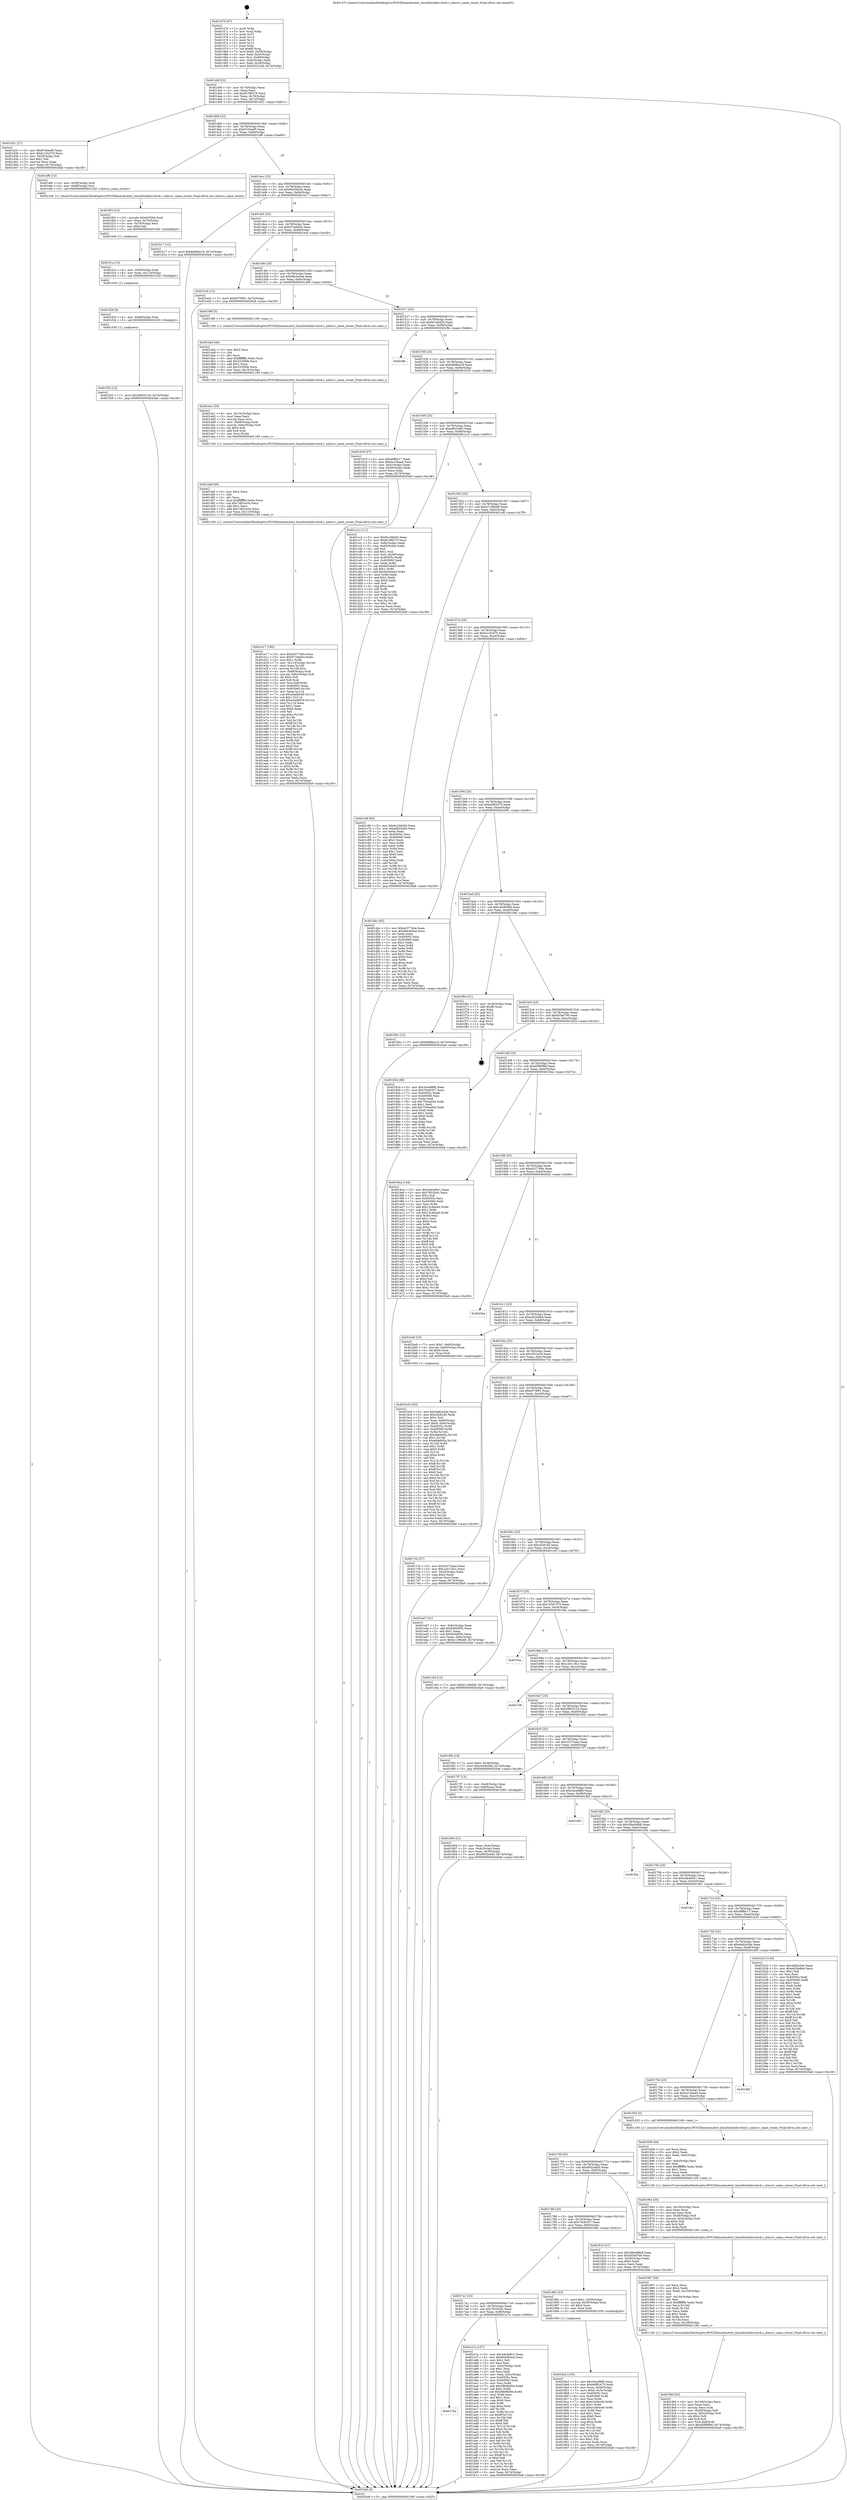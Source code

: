 digraph "0x401470" {
  label = "0x401470 (/mnt/c/Users/mathe/Desktop/tcc/POCII/binaries/extr_linuxfslockdsvclock.c_nlmsvc_same_owner_Final-ollvm.out::main(0))"
  labelloc = "t"
  node[shape=record]

  Entry [label="",width=0.3,height=0.3,shape=circle,fillcolor=black,style=filled]
  "0x40149f" [label="{
     0x40149f [23]\l
     | [instrs]\l
     &nbsp;&nbsp;0x40149f \<+3\>: mov -0x74(%rbp),%eax\l
     &nbsp;&nbsp;0x4014a2 \<+2\>: mov %eax,%ecx\l
     &nbsp;&nbsp;0x4014a4 \<+6\>: sub $0x815f8270,%ecx\l
     &nbsp;&nbsp;0x4014aa \<+3\>: mov %eax,-0x78(%rbp)\l
     &nbsp;&nbsp;0x4014ad \<+3\>: mov %ecx,-0x7c(%rbp)\l
     &nbsp;&nbsp;0x4014b0 \<+6\>: je 0000000000401d31 \<main+0x8c1\>\l
  }"]
  "0x401d31" [label="{
     0x401d31 [27]\l
     | [instrs]\l
     &nbsp;&nbsp;0x401d31 \<+5\>: mov $0x87e0eef5,%eax\l
     &nbsp;&nbsp;0x401d36 \<+5\>: mov $0xb1c5c070,%ecx\l
     &nbsp;&nbsp;0x401d3b \<+3\>: mov -0x29(%rbp),%dl\l
     &nbsp;&nbsp;0x401d3e \<+3\>: test $0x1,%dl\l
     &nbsp;&nbsp;0x401d41 \<+3\>: cmovne %ecx,%eax\l
     &nbsp;&nbsp;0x401d44 \<+3\>: mov %eax,-0x74(%rbp)\l
     &nbsp;&nbsp;0x401d47 \<+5\>: jmp 00000000004020a8 \<main+0xc38\>\l
  }"]
  "0x4014b6" [label="{
     0x4014b6 [22]\l
     | [instrs]\l
     &nbsp;&nbsp;0x4014b6 \<+5\>: jmp 00000000004014bb \<main+0x4b\>\l
     &nbsp;&nbsp;0x4014bb \<+3\>: mov -0x78(%rbp),%eax\l
     &nbsp;&nbsp;0x4014be \<+5\>: sub $0x87e0eef5,%eax\l
     &nbsp;&nbsp;0x4014c3 \<+3\>: mov %eax,-0x80(%rbp)\l
     &nbsp;&nbsp;0x4014c6 \<+6\>: je 0000000000401ef6 \<main+0xa86\>\l
  }"]
  Exit [label="",width=0.3,height=0.3,shape=circle,fillcolor=black,style=filled,peripheries=2]
  "0x401ef6" [label="{
     0x401ef6 [13]\l
     | [instrs]\l
     &nbsp;&nbsp;0x401ef6 \<+4\>: mov -0x58(%rbp),%rdi\l
     &nbsp;&nbsp;0x401efa \<+4\>: mov -0x68(%rbp),%rsi\l
     &nbsp;&nbsp;0x401efe \<+5\>: call 0000000000401240 \<nlmsvc_same_owner\>\l
     | [calls]\l
     &nbsp;&nbsp;0x401240 \{1\} (/mnt/c/Users/mathe/Desktop/tcc/POCII/binaries/extr_linuxfslockdsvclock.c_nlmsvc_same_owner_Final-ollvm.out::nlmsvc_same_owner)\l
  }"]
  "0x4014cc" [label="{
     0x4014cc [25]\l
     | [instrs]\l
     &nbsp;&nbsp;0x4014cc \<+5\>: jmp 00000000004014d1 \<main+0x61\>\l
     &nbsp;&nbsp;0x4014d1 \<+3\>: mov -0x78(%rbp),%eax\l
     &nbsp;&nbsp;0x4014d4 \<+5\>: sub $0x904582e4,%eax\l
     &nbsp;&nbsp;0x4014d9 \<+6\>: mov %eax,-0x84(%rbp)\l
     &nbsp;&nbsp;0x4014df \<+6\>: je 0000000000401b17 \<main+0x6a7\>\l
  }"]
  "0x401f32" [label="{
     0x401f32 [12]\l
     | [instrs]\l
     &nbsp;&nbsp;0x401f32 \<+7\>: movl $0x28835124,-0x74(%rbp)\l
     &nbsp;&nbsp;0x401f39 \<+5\>: jmp 00000000004020a8 \<main+0xc38\>\l
  }"]
  "0x401b17" [label="{
     0x401b17 [12]\l
     | [instrs]\l
     &nbsp;&nbsp;0x401b17 \<+7\>: movl $0x9d08ba19,-0x74(%rbp)\l
     &nbsp;&nbsp;0x401b1e \<+5\>: jmp 00000000004020a8 \<main+0xc38\>\l
  }"]
  "0x4014e5" [label="{
     0x4014e5 [25]\l
     | [instrs]\l
     &nbsp;&nbsp;0x4014e5 \<+5\>: jmp 00000000004014ea \<main+0x7a\>\l
     &nbsp;&nbsp;0x4014ea \<+3\>: mov -0x78(%rbp),%eax\l
     &nbsp;&nbsp;0x4014ed \<+5\>: sub $0x973a6a5a,%eax\l
     &nbsp;&nbsp;0x4014f2 \<+6\>: mov %eax,-0x88(%rbp)\l
     &nbsp;&nbsp;0x4014f8 \<+6\>: je 0000000000401ecb \<main+0xa5b\>\l
  }"]
  "0x401f29" [label="{
     0x401f29 [9]\l
     | [instrs]\l
     &nbsp;&nbsp;0x401f29 \<+4\>: mov -0x68(%rbp),%rdi\l
     &nbsp;&nbsp;0x401f2d \<+5\>: call 0000000000401030 \<free@plt\>\l
     | [calls]\l
     &nbsp;&nbsp;0x401030 \{1\} (unknown)\l
  }"]
  "0x401ecb" [label="{
     0x401ecb [12]\l
     | [instrs]\l
     &nbsp;&nbsp;0x401ecb \<+7\>: movl $0x6579f91,-0x74(%rbp)\l
     &nbsp;&nbsp;0x401ed2 \<+5\>: jmp 00000000004020a8 \<main+0xc38\>\l
  }"]
  "0x4014fe" [label="{
     0x4014fe [25]\l
     | [instrs]\l
     &nbsp;&nbsp;0x4014fe \<+5\>: jmp 0000000000401503 \<main+0x93\>\l
     &nbsp;&nbsp;0x401503 \<+3\>: mov -0x78(%rbp),%eax\l
     &nbsp;&nbsp;0x401506 \<+5\>: sub $0x99e3e0a4,%eax\l
     &nbsp;&nbsp;0x40150b \<+6\>: mov %eax,-0x8c(%rbp)\l
     &nbsp;&nbsp;0x401511 \<+6\>: je 0000000000401d9f \<main+0x92f\>\l
  }"]
  "0x401f1a" [label="{
     0x401f1a [15]\l
     | [instrs]\l
     &nbsp;&nbsp;0x401f1a \<+4\>: mov -0x58(%rbp),%rdi\l
     &nbsp;&nbsp;0x401f1e \<+6\>: mov %eax,-0x114(%rbp)\l
     &nbsp;&nbsp;0x401f24 \<+5\>: call 0000000000401030 \<free@plt\>\l
     | [calls]\l
     &nbsp;&nbsp;0x401030 \{1\} (unknown)\l
  }"]
  "0x401d9f" [label="{
     0x401d9f [5]\l
     | [instrs]\l
     &nbsp;&nbsp;0x401d9f \<+5\>: call 0000000000401160 \<next_i\>\l
     | [calls]\l
     &nbsp;&nbsp;0x401160 \{1\} (/mnt/c/Users/mathe/Desktop/tcc/POCII/binaries/extr_linuxfslockdsvclock.c_nlmsvc_same_owner_Final-ollvm.out::next_i)\l
  }"]
  "0x401517" [label="{
     0x401517 [25]\l
     | [instrs]\l
     &nbsp;&nbsp;0x401517 \<+5\>: jmp 000000000040151c \<main+0xac\>\l
     &nbsp;&nbsp;0x40151c \<+3\>: mov -0x78(%rbp),%eax\l
     &nbsp;&nbsp;0x40151f \<+5\>: sub $0x9c166d20,%eax\l
     &nbsp;&nbsp;0x401524 \<+6\>: mov %eax,-0x90(%rbp)\l
     &nbsp;&nbsp;0x40152a \<+6\>: je 0000000000401ffe \<main+0xb8e\>\l
  }"]
  "0x401f03" [label="{
     0x401f03 [23]\l
     | [instrs]\l
     &nbsp;&nbsp;0x401f03 \<+10\>: movabs $0x4030b6,%rdi\l
     &nbsp;&nbsp;0x401f0d \<+3\>: mov %eax,-0x70(%rbp)\l
     &nbsp;&nbsp;0x401f10 \<+3\>: mov -0x70(%rbp),%esi\l
     &nbsp;&nbsp;0x401f13 \<+2\>: mov $0x0,%al\l
     &nbsp;&nbsp;0x401f15 \<+5\>: call 0000000000401040 \<printf@plt\>\l
     | [calls]\l
     &nbsp;&nbsp;0x401040 \{1\} (unknown)\l
  }"]
  "0x401ffe" [label="{
     0x401ffe\l
  }", style=dashed]
  "0x401530" [label="{
     0x401530 [25]\l
     | [instrs]\l
     &nbsp;&nbsp;0x401530 \<+5\>: jmp 0000000000401535 \<main+0xc5\>\l
     &nbsp;&nbsp;0x401535 \<+3\>: mov -0x78(%rbp),%eax\l
     &nbsp;&nbsp;0x401538 \<+5\>: sub $0x9d08ba19,%eax\l
     &nbsp;&nbsp;0x40153d \<+6\>: mov %eax,-0x94(%rbp)\l
     &nbsp;&nbsp;0x401543 \<+6\>: je 0000000000401918 \<main+0x4a8\>\l
  }"]
  "0x401e17" [label="{
     0x401e17 [180]\l
     | [instrs]\l
     &nbsp;&nbsp;0x401e17 \<+5\>: mov $0xdc57740e,%ecx\l
     &nbsp;&nbsp;0x401e1c \<+5\>: mov $0x973a6a5a,%edx\l
     &nbsp;&nbsp;0x401e21 \<+3\>: mov $0x1,%r9b\l
     &nbsp;&nbsp;0x401e24 \<+7\>: mov -0x110(%rbp),%r10d\l
     &nbsp;&nbsp;0x401e2b \<+4\>: imul %eax,%r10d\l
     &nbsp;&nbsp;0x401e2f \<+3\>: movslq %r10d,%rsi\l
     &nbsp;&nbsp;0x401e32 \<+4\>: mov -0x68(%rbp),%rdi\l
     &nbsp;&nbsp;0x401e36 \<+4\>: movslq -0x6c(%rbp),%r8\l
     &nbsp;&nbsp;0x401e3a \<+4\>: shl $0x4,%r8\l
     &nbsp;&nbsp;0x401e3e \<+3\>: add %r8,%rdi\l
     &nbsp;&nbsp;0x401e41 \<+4\>: mov %rsi,0x8(%rdi)\l
     &nbsp;&nbsp;0x401e45 \<+7\>: mov 0x40505c,%eax\l
     &nbsp;&nbsp;0x401e4c \<+8\>: mov 0x405060,%r10d\l
     &nbsp;&nbsp;0x401e54 \<+3\>: mov %eax,%r11d\l
     &nbsp;&nbsp;0x401e57 \<+7\>: sub $0xa5adb029,%r11d\l
     &nbsp;&nbsp;0x401e5e \<+4\>: sub $0x1,%r11d\l
     &nbsp;&nbsp;0x401e62 \<+7\>: add $0xa5adb029,%r11d\l
     &nbsp;&nbsp;0x401e69 \<+4\>: imul %r11d,%eax\l
     &nbsp;&nbsp;0x401e6d \<+3\>: and $0x1,%eax\l
     &nbsp;&nbsp;0x401e70 \<+3\>: cmp $0x0,%eax\l
     &nbsp;&nbsp;0x401e73 \<+3\>: sete %bl\l
     &nbsp;&nbsp;0x401e76 \<+4\>: cmp $0xa,%r10d\l
     &nbsp;&nbsp;0x401e7a \<+4\>: setl %r14b\l
     &nbsp;&nbsp;0x401e7e \<+3\>: mov %bl,%r15b\l
     &nbsp;&nbsp;0x401e81 \<+4\>: xor $0xff,%r15b\l
     &nbsp;&nbsp;0x401e85 \<+3\>: mov %r14b,%r12b\l
     &nbsp;&nbsp;0x401e88 \<+4\>: xor $0xff,%r12b\l
     &nbsp;&nbsp;0x401e8c \<+4\>: xor $0x0,%r9b\l
     &nbsp;&nbsp;0x401e90 \<+3\>: mov %r15b,%r13b\l
     &nbsp;&nbsp;0x401e93 \<+4\>: and $0x0,%r13b\l
     &nbsp;&nbsp;0x401e97 \<+3\>: and %r9b,%bl\l
     &nbsp;&nbsp;0x401e9a \<+3\>: mov %r12b,%al\l
     &nbsp;&nbsp;0x401e9d \<+2\>: and $0x0,%al\l
     &nbsp;&nbsp;0x401e9f \<+3\>: and %r9b,%r14b\l
     &nbsp;&nbsp;0x401ea2 \<+3\>: or %bl,%r13b\l
     &nbsp;&nbsp;0x401ea5 \<+3\>: or %r14b,%al\l
     &nbsp;&nbsp;0x401ea8 \<+3\>: xor %al,%r13b\l
     &nbsp;&nbsp;0x401eab \<+3\>: or %r12b,%r15b\l
     &nbsp;&nbsp;0x401eae \<+4\>: xor $0xff,%r15b\l
     &nbsp;&nbsp;0x401eb2 \<+4\>: or $0x0,%r9b\l
     &nbsp;&nbsp;0x401eb6 \<+3\>: and %r9b,%r15b\l
     &nbsp;&nbsp;0x401eb9 \<+3\>: or %r15b,%r13b\l
     &nbsp;&nbsp;0x401ebc \<+4\>: test $0x1,%r13b\l
     &nbsp;&nbsp;0x401ec0 \<+3\>: cmovne %edx,%ecx\l
     &nbsp;&nbsp;0x401ec3 \<+3\>: mov %ecx,-0x74(%rbp)\l
     &nbsp;&nbsp;0x401ec6 \<+5\>: jmp 00000000004020a8 \<main+0xc38\>\l
  }"]
  "0x401918" [label="{
     0x401918 [27]\l
     | [instrs]\l
     &nbsp;&nbsp;0x401918 \<+5\>: mov $0x48ffbc17,%eax\l
     &nbsp;&nbsp;0x40191d \<+5\>: mov $0x5a13baa4,%ecx\l
     &nbsp;&nbsp;0x401922 \<+3\>: mov -0x5c(%rbp),%edx\l
     &nbsp;&nbsp;0x401925 \<+3\>: cmp -0x50(%rbp),%edx\l
     &nbsp;&nbsp;0x401928 \<+3\>: cmovl %ecx,%eax\l
     &nbsp;&nbsp;0x40192b \<+3\>: mov %eax,-0x74(%rbp)\l
     &nbsp;&nbsp;0x40192e \<+5\>: jmp 00000000004020a8 \<main+0xc38\>\l
  }"]
  "0x401549" [label="{
     0x401549 [25]\l
     | [instrs]\l
     &nbsp;&nbsp;0x401549 \<+5\>: jmp 000000000040154e \<main+0xde\>\l
     &nbsp;&nbsp;0x40154e \<+3\>: mov -0x78(%rbp),%eax\l
     &nbsp;&nbsp;0x401551 \<+5\>: sub $0xaf825a60,%eax\l
     &nbsp;&nbsp;0x401556 \<+6\>: mov %eax,-0x98(%rbp)\l
     &nbsp;&nbsp;0x40155c \<+6\>: je 0000000000401cc2 \<main+0x852\>\l
  }"]
  "0x401def" [label="{
     0x401def [40]\l
     | [instrs]\l
     &nbsp;&nbsp;0x401def \<+5\>: mov $0x2,%ecx\l
     &nbsp;&nbsp;0x401df4 \<+1\>: cltd\l
     &nbsp;&nbsp;0x401df5 \<+2\>: idiv %ecx\l
     &nbsp;&nbsp;0x401df7 \<+6\>: imul $0xfffffffe,%edx,%ecx\l
     &nbsp;&nbsp;0x401dfd \<+6\>: sub $0x7d82ce34,%ecx\l
     &nbsp;&nbsp;0x401e03 \<+3\>: add $0x1,%ecx\l
     &nbsp;&nbsp;0x401e06 \<+6\>: add $0x7d82ce34,%ecx\l
     &nbsp;&nbsp;0x401e0c \<+6\>: mov %ecx,-0x110(%rbp)\l
     &nbsp;&nbsp;0x401e12 \<+5\>: call 0000000000401160 \<next_i\>\l
     | [calls]\l
     &nbsp;&nbsp;0x401160 \{1\} (/mnt/c/Users/mathe/Desktop/tcc/POCII/binaries/extr_linuxfslockdsvclock.c_nlmsvc_same_owner_Final-ollvm.out::next_i)\l
  }"]
  "0x401cc2" [label="{
     0x401cc2 [111]\l
     | [instrs]\l
     &nbsp;&nbsp;0x401cc2 \<+5\>: mov $0x9c166d20,%eax\l
     &nbsp;&nbsp;0x401cc7 \<+5\>: mov $0x815f8270,%ecx\l
     &nbsp;&nbsp;0x401ccc \<+3\>: mov -0x6c(%rbp),%edx\l
     &nbsp;&nbsp;0x401ccf \<+3\>: cmp -0x60(%rbp),%edx\l
     &nbsp;&nbsp;0x401cd2 \<+4\>: setl %sil\l
     &nbsp;&nbsp;0x401cd6 \<+4\>: and $0x1,%sil\l
     &nbsp;&nbsp;0x401cda \<+4\>: mov %sil,-0x29(%rbp)\l
     &nbsp;&nbsp;0x401cde \<+7\>: mov 0x40505c,%edx\l
     &nbsp;&nbsp;0x401ce5 \<+7\>: mov 0x405060,%edi\l
     &nbsp;&nbsp;0x401cec \<+3\>: mov %edx,%r8d\l
     &nbsp;&nbsp;0x401cef \<+7\>: sub $0xfa55da45,%r8d\l
     &nbsp;&nbsp;0x401cf6 \<+4\>: sub $0x1,%r8d\l
     &nbsp;&nbsp;0x401cfa \<+7\>: add $0xfa55da45,%r8d\l
     &nbsp;&nbsp;0x401d01 \<+4\>: imul %r8d,%edx\l
     &nbsp;&nbsp;0x401d05 \<+3\>: and $0x1,%edx\l
     &nbsp;&nbsp;0x401d08 \<+3\>: cmp $0x0,%edx\l
     &nbsp;&nbsp;0x401d0b \<+4\>: sete %sil\l
     &nbsp;&nbsp;0x401d0f \<+3\>: cmp $0xa,%edi\l
     &nbsp;&nbsp;0x401d12 \<+4\>: setl %r9b\l
     &nbsp;&nbsp;0x401d16 \<+3\>: mov %sil,%r10b\l
     &nbsp;&nbsp;0x401d19 \<+3\>: and %r9b,%r10b\l
     &nbsp;&nbsp;0x401d1c \<+3\>: xor %r9b,%sil\l
     &nbsp;&nbsp;0x401d1f \<+3\>: or %sil,%r10b\l
     &nbsp;&nbsp;0x401d22 \<+4\>: test $0x1,%r10b\l
     &nbsp;&nbsp;0x401d26 \<+3\>: cmovne %ecx,%eax\l
     &nbsp;&nbsp;0x401d29 \<+3\>: mov %eax,-0x74(%rbp)\l
     &nbsp;&nbsp;0x401d2c \<+5\>: jmp 00000000004020a8 \<main+0xc38\>\l
  }"]
  "0x401562" [label="{
     0x401562 [25]\l
     | [instrs]\l
     &nbsp;&nbsp;0x401562 \<+5\>: jmp 0000000000401567 \<main+0xf7\>\l
     &nbsp;&nbsp;0x401567 \<+3\>: mov -0x78(%rbp),%eax\l
     &nbsp;&nbsp;0x40156a \<+5\>: sub $0xb1198d49,%eax\l
     &nbsp;&nbsp;0x40156f \<+6\>: mov %eax,-0x9c(%rbp)\l
     &nbsp;&nbsp;0x401575 \<+6\>: je 0000000000401c6f \<main+0x7ff\>\l
  }"]
  "0x401dcc" [label="{
     0x401dcc [35]\l
     | [instrs]\l
     &nbsp;&nbsp;0x401dcc \<+6\>: mov -0x10c(%rbp),%ecx\l
     &nbsp;&nbsp;0x401dd2 \<+3\>: imul %eax,%ecx\l
     &nbsp;&nbsp;0x401dd5 \<+3\>: movslq %ecx,%rsi\l
     &nbsp;&nbsp;0x401dd8 \<+4\>: mov -0x68(%rbp),%rdi\l
     &nbsp;&nbsp;0x401ddc \<+4\>: movslq -0x6c(%rbp),%r8\l
     &nbsp;&nbsp;0x401de0 \<+4\>: shl $0x4,%r8\l
     &nbsp;&nbsp;0x401de4 \<+3\>: add %r8,%rdi\l
     &nbsp;&nbsp;0x401de7 \<+3\>: mov %rsi,(%rdi)\l
     &nbsp;&nbsp;0x401dea \<+5\>: call 0000000000401160 \<next_i\>\l
     | [calls]\l
     &nbsp;&nbsp;0x401160 \{1\} (/mnt/c/Users/mathe/Desktop/tcc/POCII/binaries/extr_linuxfslockdsvclock.c_nlmsvc_same_owner_Final-ollvm.out::next_i)\l
  }"]
  "0x401c6f" [label="{
     0x401c6f [83]\l
     | [instrs]\l
     &nbsp;&nbsp;0x401c6f \<+5\>: mov $0x9c166d20,%eax\l
     &nbsp;&nbsp;0x401c74 \<+5\>: mov $0xaf825a60,%ecx\l
     &nbsp;&nbsp;0x401c79 \<+2\>: xor %edx,%edx\l
     &nbsp;&nbsp;0x401c7b \<+7\>: mov 0x40505c,%esi\l
     &nbsp;&nbsp;0x401c82 \<+7\>: mov 0x405060,%edi\l
     &nbsp;&nbsp;0x401c89 \<+3\>: sub $0x1,%edx\l
     &nbsp;&nbsp;0x401c8c \<+3\>: mov %esi,%r8d\l
     &nbsp;&nbsp;0x401c8f \<+3\>: add %edx,%r8d\l
     &nbsp;&nbsp;0x401c92 \<+4\>: imul %r8d,%esi\l
     &nbsp;&nbsp;0x401c96 \<+3\>: and $0x1,%esi\l
     &nbsp;&nbsp;0x401c99 \<+3\>: cmp $0x0,%esi\l
     &nbsp;&nbsp;0x401c9c \<+4\>: sete %r9b\l
     &nbsp;&nbsp;0x401ca0 \<+3\>: cmp $0xa,%edi\l
     &nbsp;&nbsp;0x401ca3 \<+4\>: setl %r10b\l
     &nbsp;&nbsp;0x401ca7 \<+3\>: mov %r9b,%r11b\l
     &nbsp;&nbsp;0x401caa \<+3\>: and %r10b,%r11b\l
     &nbsp;&nbsp;0x401cad \<+3\>: xor %r10b,%r9b\l
     &nbsp;&nbsp;0x401cb0 \<+3\>: or %r9b,%r11b\l
     &nbsp;&nbsp;0x401cb3 \<+4\>: test $0x1,%r11b\l
     &nbsp;&nbsp;0x401cb7 \<+3\>: cmovne %ecx,%eax\l
     &nbsp;&nbsp;0x401cba \<+3\>: mov %eax,-0x74(%rbp)\l
     &nbsp;&nbsp;0x401cbd \<+5\>: jmp 00000000004020a8 \<main+0xc38\>\l
  }"]
  "0x40157b" [label="{
     0x40157b [25]\l
     | [instrs]\l
     &nbsp;&nbsp;0x40157b \<+5\>: jmp 0000000000401580 \<main+0x110\>\l
     &nbsp;&nbsp;0x401580 \<+3\>: mov -0x78(%rbp),%eax\l
     &nbsp;&nbsp;0x401583 \<+5\>: sub $0xb1c5c070,%eax\l
     &nbsp;&nbsp;0x401588 \<+6\>: mov %eax,-0xa0(%rbp)\l
     &nbsp;&nbsp;0x40158e \<+6\>: je 0000000000401d4c \<main+0x8dc\>\l
  }"]
  "0x401da4" [label="{
     0x401da4 [40]\l
     | [instrs]\l
     &nbsp;&nbsp;0x401da4 \<+5\>: mov $0x2,%ecx\l
     &nbsp;&nbsp;0x401da9 \<+1\>: cltd\l
     &nbsp;&nbsp;0x401daa \<+2\>: idiv %ecx\l
     &nbsp;&nbsp;0x401dac \<+6\>: imul $0xfffffffe,%edx,%ecx\l
     &nbsp;&nbsp;0x401db2 \<+6\>: add $0x33306fe,%ecx\l
     &nbsp;&nbsp;0x401db8 \<+3\>: add $0x1,%ecx\l
     &nbsp;&nbsp;0x401dbb \<+6\>: sub $0x33306fe,%ecx\l
     &nbsp;&nbsp;0x401dc1 \<+6\>: mov %ecx,-0x10c(%rbp)\l
     &nbsp;&nbsp;0x401dc7 \<+5\>: call 0000000000401160 \<next_i\>\l
     | [calls]\l
     &nbsp;&nbsp;0x401160 \{1\} (/mnt/c/Users/mathe/Desktop/tcc/POCII/binaries/extr_linuxfslockdsvclock.c_nlmsvc_same_owner_Final-ollvm.out::next_i)\l
  }"]
  "0x401d4c" [label="{
     0x401d4c [83]\l
     | [instrs]\l
     &nbsp;&nbsp;0x401d4c \<+5\>: mov $0xdc57740e,%eax\l
     &nbsp;&nbsp;0x401d51 \<+5\>: mov $0x99e3e0a4,%ecx\l
     &nbsp;&nbsp;0x401d56 \<+2\>: xor %edx,%edx\l
     &nbsp;&nbsp;0x401d58 \<+7\>: mov 0x40505c,%esi\l
     &nbsp;&nbsp;0x401d5f \<+7\>: mov 0x405060,%edi\l
     &nbsp;&nbsp;0x401d66 \<+3\>: sub $0x1,%edx\l
     &nbsp;&nbsp;0x401d69 \<+3\>: mov %esi,%r8d\l
     &nbsp;&nbsp;0x401d6c \<+3\>: add %edx,%r8d\l
     &nbsp;&nbsp;0x401d6f \<+4\>: imul %r8d,%esi\l
     &nbsp;&nbsp;0x401d73 \<+3\>: and $0x1,%esi\l
     &nbsp;&nbsp;0x401d76 \<+3\>: cmp $0x0,%esi\l
     &nbsp;&nbsp;0x401d79 \<+4\>: sete %r9b\l
     &nbsp;&nbsp;0x401d7d \<+3\>: cmp $0xa,%edi\l
     &nbsp;&nbsp;0x401d80 \<+4\>: setl %r10b\l
     &nbsp;&nbsp;0x401d84 \<+3\>: mov %r9b,%r11b\l
     &nbsp;&nbsp;0x401d87 \<+3\>: and %r10b,%r11b\l
     &nbsp;&nbsp;0x401d8a \<+3\>: xor %r10b,%r9b\l
     &nbsp;&nbsp;0x401d8d \<+3\>: or %r9b,%r11b\l
     &nbsp;&nbsp;0x401d90 \<+4\>: test $0x1,%r11b\l
     &nbsp;&nbsp;0x401d94 \<+3\>: cmovne %ecx,%eax\l
     &nbsp;&nbsp;0x401d97 \<+3\>: mov %eax,-0x74(%rbp)\l
     &nbsp;&nbsp;0x401d9a \<+5\>: jmp 00000000004020a8 \<main+0xc38\>\l
  }"]
  "0x401594" [label="{
     0x401594 [25]\l
     | [instrs]\l
     &nbsp;&nbsp;0x401594 \<+5\>: jmp 0000000000401599 \<main+0x129\>\l
     &nbsp;&nbsp;0x401599 \<+3\>: mov -0x78(%rbp),%eax\l
     &nbsp;&nbsp;0x40159c \<+5\>: sub $0xb6f82475,%eax\l
     &nbsp;&nbsp;0x4015a1 \<+6\>: mov %eax,-0xa4(%rbp)\l
     &nbsp;&nbsp;0x4015a7 \<+6\>: je 000000000040190c \<main+0x49c\>\l
  }"]
  "0x401bc0" [label="{
     0x401bc0 [163]\l
     | [instrs]\l
     &nbsp;&nbsp;0x401bc0 \<+5\>: mov $0x4a82a34e,%ecx\l
     &nbsp;&nbsp;0x401bc5 \<+5\>: mov $0xcd28183,%edx\l
     &nbsp;&nbsp;0x401bca \<+3\>: mov $0x1,%sil\l
     &nbsp;&nbsp;0x401bcd \<+4\>: mov %rax,-0x68(%rbp)\l
     &nbsp;&nbsp;0x401bd1 \<+7\>: movl $0x0,-0x6c(%rbp)\l
     &nbsp;&nbsp;0x401bd8 \<+8\>: mov 0x40505c,%r8d\l
     &nbsp;&nbsp;0x401be0 \<+8\>: mov 0x405060,%r9d\l
     &nbsp;&nbsp;0x401be8 \<+3\>: mov %r8d,%r10d\l
     &nbsp;&nbsp;0x401beb \<+7\>: add $0xebfa6d5a,%r10d\l
     &nbsp;&nbsp;0x401bf2 \<+4\>: sub $0x1,%r10d\l
     &nbsp;&nbsp;0x401bf6 \<+7\>: sub $0xebfa6d5a,%r10d\l
     &nbsp;&nbsp;0x401bfd \<+4\>: imul %r10d,%r8d\l
     &nbsp;&nbsp;0x401c01 \<+4\>: and $0x1,%r8d\l
     &nbsp;&nbsp;0x401c05 \<+4\>: cmp $0x0,%r8d\l
     &nbsp;&nbsp;0x401c09 \<+4\>: sete %r11b\l
     &nbsp;&nbsp;0x401c0d \<+4\>: cmp $0xa,%r9d\l
     &nbsp;&nbsp;0x401c11 \<+3\>: setl %bl\l
     &nbsp;&nbsp;0x401c14 \<+3\>: mov %r11b,%r14b\l
     &nbsp;&nbsp;0x401c17 \<+4\>: xor $0xff,%r14b\l
     &nbsp;&nbsp;0x401c1b \<+3\>: mov %bl,%r15b\l
     &nbsp;&nbsp;0x401c1e \<+4\>: xor $0xff,%r15b\l
     &nbsp;&nbsp;0x401c22 \<+4\>: xor $0x0,%sil\l
     &nbsp;&nbsp;0x401c26 \<+3\>: mov %r14b,%r12b\l
     &nbsp;&nbsp;0x401c29 \<+4\>: and $0x0,%r12b\l
     &nbsp;&nbsp;0x401c2d \<+3\>: and %sil,%r11b\l
     &nbsp;&nbsp;0x401c30 \<+3\>: mov %r15b,%r13b\l
     &nbsp;&nbsp;0x401c33 \<+4\>: and $0x0,%r13b\l
     &nbsp;&nbsp;0x401c37 \<+3\>: and %sil,%bl\l
     &nbsp;&nbsp;0x401c3a \<+3\>: or %r11b,%r12b\l
     &nbsp;&nbsp;0x401c3d \<+3\>: or %bl,%r13b\l
     &nbsp;&nbsp;0x401c40 \<+3\>: xor %r13b,%r12b\l
     &nbsp;&nbsp;0x401c43 \<+3\>: or %r15b,%r14b\l
     &nbsp;&nbsp;0x401c46 \<+4\>: xor $0xff,%r14b\l
     &nbsp;&nbsp;0x401c4a \<+4\>: or $0x0,%sil\l
     &nbsp;&nbsp;0x401c4e \<+3\>: and %sil,%r14b\l
     &nbsp;&nbsp;0x401c51 \<+3\>: or %r14b,%r12b\l
     &nbsp;&nbsp;0x401c54 \<+4\>: test $0x1,%r12b\l
     &nbsp;&nbsp;0x401c58 \<+3\>: cmovne %edx,%ecx\l
     &nbsp;&nbsp;0x401c5b \<+3\>: mov %ecx,-0x74(%rbp)\l
     &nbsp;&nbsp;0x401c5e \<+5\>: jmp 00000000004020a8 \<main+0xc38\>\l
  }"]
  "0x40190c" [label="{
     0x40190c [12]\l
     | [instrs]\l
     &nbsp;&nbsp;0x40190c \<+7\>: movl $0x9d08ba19,-0x74(%rbp)\l
     &nbsp;&nbsp;0x401913 \<+5\>: jmp 00000000004020a8 \<main+0xc38\>\l
  }"]
  "0x4015ad" [label="{
     0x4015ad [25]\l
     | [instrs]\l
     &nbsp;&nbsp;0x4015ad \<+5\>: jmp 00000000004015b2 \<main+0x142\>\l
     &nbsp;&nbsp;0x4015b2 \<+3\>: mov -0x78(%rbp),%eax\l
     &nbsp;&nbsp;0x4015b5 \<+5\>: sub $0xc444638d,%eax\l
     &nbsp;&nbsp;0x4015ba \<+6\>: mov %eax,-0xa8(%rbp)\l
     &nbsp;&nbsp;0x4015c0 \<+6\>: je 0000000000401f6e \<main+0xafe\>\l
  }"]
  "0x4017ba" [label="{
     0x4017ba\l
  }", style=dashed]
  "0x401f6e" [label="{
     0x401f6e [21]\l
     | [instrs]\l
     &nbsp;&nbsp;0x401f6e \<+3\>: mov -0x38(%rbp),%eax\l
     &nbsp;&nbsp;0x401f71 \<+7\>: add $0xf8,%rsp\l
     &nbsp;&nbsp;0x401f78 \<+1\>: pop %rbx\l
     &nbsp;&nbsp;0x401f79 \<+2\>: pop %r12\l
     &nbsp;&nbsp;0x401f7b \<+2\>: pop %r13\l
     &nbsp;&nbsp;0x401f7d \<+2\>: pop %r14\l
     &nbsp;&nbsp;0x401f7f \<+2\>: pop %r15\l
     &nbsp;&nbsp;0x401f81 \<+1\>: pop %rbp\l
     &nbsp;&nbsp;0x401f82 \<+1\>: ret\l
  }"]
  "0x4015c6" [label="{
     0x4015c6 [25]\l
     | [instrs]\l
     &nbsp;&nbsp;0x4015c6 \<+5\>: jmp 00000000004015cb \<main+0x15b\>\l
     &nbsp;&nbsp;0x4015cb \<+3\>: mov -0x78(%rbp),%eax\l
     &nbsp;&nbsp;0x4015ce \<+5\>: sub $0xd55ef700,%eax\l
     &nbsp;&nbsp;0x4015d3 \<+6\>: mov %eax,-0xac(%rbp)\l
     &nbsp;&nbsp;0x4015d9 \<+6\>: je 0000000000401834 \<main+0x3c4\>\l
  }"]
  "0x401a7a" [label="{
     0x401a7a [157]\l
     | [instrs]\l
     &nbsp;&nbsp;0x401a7a \<+5\>: mov $0x3de4d0c1,%eax\l
     &nbsp;&nbsp;0x401a7f \<+5\>: mov $0x904582e4,%ecx\l
     &nbsp;&nbsp;0x401a84 \<+2\>: mov $0x1,%dl\l
     &nbsp;&nbsp;0x401a86 \<+2\>: xor %esi,%esi\l
     &nbsp;&nbsp;0x401a88 \<+3\>: mov -0x5c(%rbp),%edi\l
     &nbsp;&nbsp;0x401a8b \<+3\>: sub $0x1,%esi\l
     &nbsp;&nbsp;0x401a8e \<+2\>: sub %esi,%edi\l
     &nbsp;&nbsp;0x401a90 \<+3\>: mov %edi,-0x5c(%rbp)\l
     &nbsp;&nbsp;0x401a93 \<+7\>: mov 0x40505c,%esi\l
     &nbsp;&nbsp;0x401a9a \<+7\>: mov 0x405060,%edi\l
     &nbsp;&nbsp;0x401aa1 \<+3\>: mov %esi,%r8d\l
     &nbsp;&nbsp;0x401aa4 \<+7\>: add $0x58b9b084,%r8d\l
     &nbsp;&nbsp;0x401aab \<+4\>: sub $0x1,%r8d\l
     &nbsp;&nbsp;0x401aaf \<+7\>: sub $0x58b9b084,%r8d\l
     &nbsp;&nbsp;0x401ab6 \<+4\>: imul %r8d,%esi\l
     &nbsp;&nbsp;0x401aba \<+3\>: and $0x1,%esi\l
     &nbsp;&nbsp;0x401abd \<+3\>: cmp $0x0,%esi\l
     &nbsp;&nbsp;0x401ac0 \<+4\>: sete %r9b\l
     &nbsp;&nbsp;0x401ac4 \<+3\>: cmp $0xa,%edi\l
     &nbsp;&nbsp;0x401ac7 \<+4\>: setl %r10b\l
     &nbsp;&nbsp;0x401acb \<+3\>: mov %r9b,%r11b\l
     &nbsp;&nbsp;0x401ace \<+4\>: xor $0xff,%r11b\l
     &nbsp;&nbsp;0x401ad2 \<+3\>: mov %r10b,%bl\l
     &nbsp;&nbsp;0x401ad5 \<+3\>: xor $0xff,%bl\l
     &nbsp;&nbsp;0x401ad8 \<+3\>: xor $0x0,%dl\l
     &nbsp;&nbsp;0x401adb \<+3\>: mov %r11b,%r14b\l
     &nbsp;&nbsp;0x401ade \<+4\>: and $0x0,%r14b\l
     &nbsp;&nbsp;0x401ae2 \<+3\>: and %dl,%r9b\l
     &nbsp;&nbsp;0x401ae5 \<+3\>: mov %bl,%r15b\l
     &nbsp;&nbsp;0x401ae8 \<+4\>: and $0x0,%r15b\l
     &nbsp;&nbsp;0x401aec \<+3\>: and %dl,%r10b\l
     &nbsp;&nbsp;0x401aef \<+3\>: or %r9b,%r14b\l
     &nbsp;&nbsp;0x401af2 \<+3\>: or %r10b,%r15b\l
     &nbsp;&nbsp;0x401af5 \<+3\>: xor %r15b,%r14b\l
     &nbsp;&nbsp;0x401af8 \<+3\>: or %bl,%r11b\l
     &nbsp;&nbsp;0x401afb \<+4\>: xor $0xff,%r11b\l
     &nbsp;&nbsp;0x401aff \<+3\>: or $0x0,%dl\l
     &nbsp;&nbsp;0x401b02 \<+3\>: and %dl,%r11b\l
     &nbsp;&nbsp;0x401b05 \<+3\>: or %r11b,%r14b\l
     &nbsp;&nbsp;0x401b08 \<+4\>: test $0x1,%r14b\l
     &nbsp;&nbsp;0x401b0c \<+3\>: cmovne %ecx,%eax\l
     &nbsp;&nbsp;0x401b0f \<+3\>: mov %eax,-0x74(%rbp)\l
     &nbsp;&nbsp;0x401b12 \<+5\>: jmp 00000000004020a8 \<main+0xc38\>\l
  }"]
  "0x401834" [label="{
     0x401834 [88]\l
     | [instrs]\l
     &nbsp;&nbsp;0x401834 \<+5\>: mov $0x34ce88f6,%eax\l
     &nbsp;&nbsp;0x401839 \<+5\>: mov $0x70cfe357,%ecx\l
     &nbsp;&nbsp;0x40183e \<+7\>: mov 0x40505c,%edx\l
     &nbsp;&nbsp;0x401845 \<+7\>: mov 0x405060,%esi\l
     &nbsp;&nbsp;0x40184c \<+2\>: mov %edx,%edi\l
     &nbsp;&nbsp;0x40184e \<+6\>: sub $0x755eed44,%edi\l
     &nbsp;&nbsp;0x401854 \<+3\>: sub $0x1,%edi\l
     &nbsp;&nbsp;0x401857 \<+6\>: add $0x755eed44,%edi\l
     &nbsp;&nbsp;0x40185d \<+3\>: imul %edi,%edx\l
     &nbsp;&nbsp;0x401860 \<+3\>: and $0x1,%edx\l
     &nbsp;&nbsp;0x401863 \<+3\>: cmp $0x0,%edx\l
     &nbsp;&nbsp;0x401866 \<+4\>: sete %r8b\l
     &nbsp;&nbsp;0x40186a \<+3\>: cmp $0xa,%esi\l
     &nbsp;&nbsp;0x40186d \<+4\>: setl %r9b\l
     &nbsp;&nbsp;0x401871 \<+3\>: mov %r8b,%r10b\l
     &nbsp;&nbsp;0x401874 \<+3\>: and %r9b,%r10b\l
     &nbsp;&nbsp;0x401877 \<+3\>: xor %r9b,%r8b\l
     &nbsp;&nbsp;0x40187a \<+3\>: or %r8b,%r10b\l
     &nbsp;&nbsp;0x40187d \<+4\>: test $0x1,%r10b\l
     &nbsp;&nbsp;0x401881 \<+3\>: cmovne %ecx,%eax\l
     &nbsp;&nbsp;0x401884 \<+3\>: mov %eax,-0x74(%rbp)\l
     &nbsp;&nbsp;0x401887 \<+5\>: jmp 00000000004020a8 \<main+0xc38\>\l
  }"]
  "0x4015df" [label="{
     0x4015df [25]\l
     | [instrs]\l
     &nbsp;&nbsp;0x4015df \<+5\>: jmp 00000000004015e4 \<main+0x174\>\l
     &nbsp;&nbsp;0x4015e4 \<+3\>: mov -0x78(%rbp),%eax\l
     &nbsp;&nbsp;0x4015e7 \<+5\>: sub $0xd5f90f9d,%eax\l
     &nbsp;&nbsp;0x4015ec \<+6\>: mov %eax,-0xb0(%rbp)\l
     &nbsp;&nbsp;0x4015f2 \<+6\>: je 00000000004019ea \<main+0x57a\>\l
  }"]
  "0x4019bf" [label="{
     0x4019bf [43]\l
     | [instrs]\l
     &nbsp;&nbsp;0x4019bf \<+6\>: mov -0x108(%rbp),%ecx\l
     &nbsp;&nbsp;0x4019c5 \<+3\>: imul %eax,%ecx\l
     &nbsp;&nbsp;0x4019c8 \<+3\>: movslq %ecx,%rdi\l
     &nbsp;&nbsp;0x4019cb \<+4\>: mov -0x58(%rbp),%r8\l
     &nbsp;&nbsp;0x4019cf \<+4\>: movslq -0x5c(%rbp),%r9\l
     &nbsp;&nbsp;0x4019d3 \<+4\>: shl $0x4,%r9\l
     &nbsp;&nbsp;0x4019d7 \<+3\>: add %r9,%r8\l
     &nbsp;&nbsp;0x4019da \<+4\>: mov %rdi,0x8(%r8)\l
     &nbsp;&nbsp;0x4019de \<+7\>: movl $0xd5f90f9d,-0x74(%rbp)\l
     &nbsp;&nbsp;0x4019e5 \<+5\>: jmp 00000000004020a8 \<main+0xc38\>\l
  }"]
  "0x4019ea" [label="{
     0x4019ea [144]\l
     | [instrs]\l
     &nbsp;&nbsp;0x4019ea \<+5\>: mov $0x3de4d0c1,%eax\l
     &nbsp;&nbsp;0x4019ef \<+5\>: mov $0x78335cfc,%ecx\l
     &nbsp;&nbsp;0x4019f4 \<+2\>: mov $0x1,%dl\l
     &nbsp;&nbsp;0x4019f6 \<+7\>: mov 0x40505c,%esi\l
     &nbsp;&nbsp;0x4019fd \<+7\>: mov 0x405060,%edi\l
     &nbsp;&nbsp;0x401a04 \<+3\>: mov %esi,%r8d\l
     &nbsp;&nbsp;0x401a07 \<+7\>: add $0x13c46a40,%r8d\l
     &nbsp;&nbsp;0x401a0e \<+4\>: sub $0x1,%r8d\l
     &nbsp;&nbsp;0x401a12 \<+7\>: sub $0x13c46a40,%r8d\l
     &nbsp;&nbsp;0x401a19 \<+4\>: imul %r8d,%esi\l
     &nbsp;&nbsp;0x401a1d \<+3\>: and $0x1,%esi\l
     &nbsp;&nbsp;0x401a20 \<+3\>: cmp $0x0,%esi\l
     &nbsp;&nbsp;0x401a23 \<+4\>: sete %r9b\l
     &nbsp;&nbsp;0x401a27 \<+3\>: cmp $0xa,%edi\l
     &nbsp;&nbsp;0x401a2a \<+4\>: setl %r10b\l
     &nbsp;&nbsp;0x401a2e \<+3\>: mov %r9b,%r11b\l
     &nbsp;&nbsp;0x401a31 \<+4\>: xor $0xff,%r11b\l
     &nbsp;&nbsp;0x401a35 \<+3\>: mov %r10b,%bl\l
     &nbsp;&nbsp;0x401a38 \<+3\>: xor $0xff,%bl\l
     &nbsp;&nbsp;0x401a3b \<+3\>: xor $0x0,%dl\l
     &nbsp;&nbsp;0x401a3e \<+3\>: mov %r11b,%r14b\l
     &nbsp;&nbsp;0x401a41 \<+4\>: and $0x0,%r14b\l
     &nbsp;&nbsp;0x401a45 \<+3\>: and %dl,%r9b\l
     &nbsp;&nbsp;0x401a48 \<+3\>: mov %bl,%r15b\l
     &nbsp;&nbsp;0x401a4b \<+4\>: and $0x0,%r15b\l
     &nbsp;&nbsp;0x401a4f \<+3\>: and %dl,%r10b\l
     &nbsp;&nbsp;0x401a52 \<+3\>: or %r9b,%r14b\l
     &nbsp;&nbsp;0x401a55 \<+3\>: or %r10b,%r15b\l
     &nbsp;&nbsp;0x401a58 \<+3\>: xor %r15b,%r14b\l
     &nbsp;&nbsp;0x401a5b \<+3\>: or %bl,%r11b\l
     &nbsp;&nbsp;0x401a5e \<+4\>: xor $0xff,%r11b\l
     &nbsp;&nbsp;0x401a62 \<+3\>: or $0x0,%dl\l
     &nbsp;&nbsp;0x401a65 \<+3\>: and %dl,%r11b\l
     &nbsp;&nbsp;0x401a68 \<+3\>: or %r11b,%r14b\l
     &nbsp;&nbsp;0x401a6b \<+4\>: test $0x1,%r14b\l
     &nbsp;&nbsp;0x401a6f \<+3\>: cmovne %ecx,%eax\l
     &nbsp;&nbsp;0x401a72 \<+3\>: mov %eax,-0x74(%rbp)\l
     &nbsp;&nbsp;0x401a75 \<+5\>: jmp 00000000004020a8 \<main+0xc38\>\l
  }"]
  "0x4015f8" [label="{
     0x4015f8 [25]\l
     | [instrs]\l
     &nbsp;&nbsp;0x4015f8 \<+5\>: jmp 00000000004015fd \<main+0x18d\>\l
     &nbsp;&nbsp;0x4015fd \<+3\>: mov -0x78(%rbp),%eax\l
     &nbsp;&nbsp;0x401600 \<+5\>: sub $0xdc57740e,%eax\l
     &nbsp;&nbsp;0x401605 \<+6\>: mov %eax,-0xb4(%rbp)\l
     &nbsp;&nbsp;0x40160b \<+6\>: je 000000000040200a \<main+0xb9a\>\l
  }"]
  "0x401987" [label="{
     0x401987 [56]\l
     | [instrs]\l
     &nbsp;&nbsp;0x401987 \<+2\>: xor %ecx,%ecx\l
     &nbsp;&nbsp;0x401989 \<+5\>: mov $0x2,%edx\l
     &nbsp;&nbsp;0x40198e \<+6\>: mov %edx,-0x104(%rbp)\l
     &nbsp;&nbsp;0x401994 \<+1\>: cltd\l
     &nbsp;&nbsp;0x401995 \<+6\>: mov -0x104(%rbp),%esi\l
     &nbsp;&nbsp;0x40199b \<+2\>: idiv %esi\l
     &nbsp;&nbsp;0x40199d \<+6\>: imul $0xfffffffe,%edx,%edx\l
     &nbsp;&nbsp;0x4019a3 \<+3\>: mov %ecx,%r10d\l
     &nbsp;&nbsp;0x4019a6 \<+3\>: sub %edx,%r10d\l
     &nbsp;&nbsp;0x4019a9 \<+2\>: mov %ecx,%edx\l
     &nbsp;&nbsp;0x4019ab \<+3\>: sub $0x1,%edx\l
     &nbsp;&nbsp;0x4019ae \<+3\>: add %edx,%r10d\l
     &nbsp;&nbsp;0x4019b1 \<+3\>: sub %r10d,%ecx\l
     &nbsp;&nbsp;0x4019b4 \<+6\>: mov %ecx,-0x108(%rbp)\l
     &nbsp;&nbsp;0x4019ba \<+5\>: call 0000000000401160 \<next_i\>\l
     | [calls]\l
     &nbsp;&nbsp;0x401160 \{1\} (/mnt/c/Users/mathe/Desktop/tcc/POCII/binaries/extr_linuxfslockdsvclock.c_nlmsvc_same_owner_Final-ollvm.out::next_i)\l
  }"]
  "0x40200a" [label="{
     0x40200a\l
  }", style=dashed]
  "0x401611" [label="{
     0x401611 [25]\l
     | [instrs]\l
     &nbsp;&nbsp;0x401611 \<+5\>: jmp 0000000000401616 \<main+0x1a6\>\l
     &nbsp;&nbsp;0x401616 \<+3\>: mov -0x78(%rbp),%eax\l
     &nbsp;&nbsp;0x401619 \<+5\>: sub $0xed20e8b4,%eax\l
     &nbsp;&nbsp;0x40161e \<+6\>: mov %eax,-0xb8(%rbp)\l
     &nbsp;&nbsp;0x401624 \<+6\>: je 0000000000401ba9 \<main+0x739\>\l
  }"]
  "0x401964" [label="{
     0x401964 [35]\l
     | [instrs]\l
     &nbsp;&nbsp;0x401964 \<+6\>: mov -0x100(%rbp),%ecx\l
     &nbsp;&nbsp;0x40196a \<+3\>: imul %eax,%ecx\l
     &nbsp;&nbsp;0x40196d \<+3\>: movslq %ecx,%rdi\l
     &nbsp;&nbsp;0x401970 \<+4\>: mov -0x58(%rbp),%r8\l
     &nbsp;&nbsp;0x401974 \<+4\>: movslq -0x5c(%rbp),%r9\l
     &nbsp;&nbsp;0x401978 \<+4\>: shl $0x4,%r9\l
     &nbsp;&nbsp;0x40197c \<+3\>: add %r9,%r8\l
     &nbsp;&nbsp;0x40197f \<+3\>: mov %rdi,(%r8)\l
     &nbsp;&nbsp;0x401982 \<+5\>: call 0000000000401160 \<next_i\>\l
     | [calls]\l
     &nbsp;&nbsp;0x401160 \{1\} (/mnt/c/Users/mathe/Desktop/tcc/POCII/binaries/extr_linuxfslockdsvclock.c_nlmsvc_same_owner_Final-ollvm.out::next_i)\l
  }"]
  "0x401ba9" [label="{
     0x401ba9 [23]\l
     | [instrs]\l
     &nbsp;&nbsp;0x401ba9 \<+7\>: movl $0x1,-0x60(%rbp)\l
     &nbsp;&nbsp;0x401bb0 \<+4\>: movslq -0x60(%rbp),%rax\l
     &nbsp;&nbsp;0x401bb4 \<+4\>: shl $0x4,%rax\l
     &nbsp;&nbsp;0x401bb8 \<+3\>: mov %rax,%rdi\l
     &nbsp;&nbsp;0x401bbb \<+5\>: call 0000000000401050 \<malloc@plt\>\l
     | [calls]\l
     &nbsp;&nbsp;0x401050 \{1\} (unknown)\l
  }"]
  "0x40162a" [label="{
     0x40162a [25]\l
     | [instrs]\l
     &nbsp;&nbsp;0x40162a \<+5\>: jmp 000000000040162f \<main+0x1bf\>\l
     &nbsp;&nbsp;0x40162f \<+3\>: mov -0x78(%rbp),%eax\l
     &nbsp;&nbsp;0x401632 \<+5\>: sub $0x2921e3d,%eax\l
     &nbsp;&nbsp;0x401637 \<+6\>: mov %eax,-0xbc(%rbp)\l
     &nbsp;&nbsp;0x40163d \<+6\>: je 00000000004017c4 \<main+0x354\>\l
  }"]
  "0x401938" [label="{
     0x401938 [44]\l
     | [instrs]\l
     &nbsp;&nbsp;0x401938 \<+2\>: xor %ecx,%ecx\l
     &nbsp;&nbsp;0x40193a \<+5\>: mov $0x2,%edx\l
     &nbsp;&nbsp;0x40193f \<+6\>: mov %edx,-0xfc(%rbp)\l
     &nbsp;&nbsp;0x401945 \<+1\>: cltd\l
     &nbsp;&nbsp;0x401946 \<+6\>: mov -0xfc(%rbp),%esi\l
     &nbsp;&nbsp;0x40194c \<+2\>: idiv %esi\l
     &nbsp;&nbsp;0x40194e \<+6\>: imul $0xfffffffe,%edx,%edx\l
     &nbsp;&nbsp;0x401954 \<+3\>: sub $0x1,%ecx\l
     &nbsp;&nbsp;0x401957 \<+2\>: sub %ecx,%edx\l
     &nbsp;&nbsp;0x401959 \<+6\>: mov %edx,-0x100(%rbp)\l
     &nbsp;&nbsp;0x40195f \<+5\>: call 0000000000401160 \<next_i\>\l
     | [calls]\l
     &nbsp;&nbsp;0x401160 \{1\} (/mnt/c/Users/mathe/Desktop/tcc/POCII/binaries/extr_linuxfslockdsvclock.c_nlmsvc_same_owner_Final-ollvm.out::next_i)\l
  }"]
  "0x4017c4" [label="{
     0x4017c4 [27]\l
     | [instrs]\l
     &nbsp;&nbsp;0x4017c4 \<+5\>: mov $0x32372aee,%eax\l
     &nbsp;&nbsp;0x4017c9 \<+5\>: mov $0x1e0119c1,%ecx\l
     &nbsp;&nbsp;0x4017ce \<+3\>: mov -0x34(%rbp),%edx\l
     &nbsp;&nbsp;0x4017d1 \<+3\>: cmp $0x2,%edx\l
     &nbsp;&nbsp;0x4017d4 \<+3\>: cmovne %ecx,%eax\l
     &nbsp;&nbsp;0x4017d7 \<+3\>: mov %eax,-0x74(%rbp)\l
     &nbsp;&nbsp;0x4017da \<+5\>: jmp 00000000004020a8 \<main+0xc38\>\l
  }"]
  "0x401643" [label="{
     0x401643 [25]\l
     | [instrs]\l
     &nbsp;&nbsp;0x401643 \<+5\>: jmp 0000000000401648 \<main+0x1d8\>\l
     &nbsp;&nbsp;0x401648 \<+3\>: mov -0x78(%rbp),%eax\l
     &nbsp;&nbsp;0x40164b \<+5\>: sub $0x6579f91,%eax\l
     &nbsp;&nbsp;0x401650 \<+6\>: mov %eax,-0xc0(%rbp)\l
     &nbsp;&nbsp;0x401656 \<+6\>: je 0000000000401ed7 \<main+0xa67\>\l
  }"]
  "0x4020a8" [label="{
     0x4020a8 [5]\l
     | [instrs]\l
     &nbsp;&nbsp;0x4020a8 \<+5\>: jmp 000000000040149f \<main+0x2f\>\l
  }"]
  "0x401470" [label="{
     0x401470 [47]\l
     | [instrs]\l
     &nbsp;&nbsp;0x401470 \<+1\>: push %rbp\l
     &nbsp;&nbsp;0x401471 \<+3\>: mov %rsp,%rbp\l
     &nbsp;&nbsp;0x401474 \<+2\>: push %r15\l
     &nbsp;&nbsp;0x401476 \<+2\>: push %r14\l
     &nbsp;&nbsp;0x401478 \<+2\>: push %r13\l
     &nbsp;&nbsp;0x40147a \<+2\>: push %r12\l
     &nbsp;&nbsp;0x40147c \<+1\>: push %rbx\l
     &nbsp;&nbsp;0x40147d \<+7\>: sub $0xf8,%rsp\l
     &nbsp;&nbsp;0x401484 \<+7\>: movl $0x0,-0x38(%rbp)\l
     &nbsp;&nbsp;0x40148b \<+3\>: mov %edi,-0x3c(%rbp)\l
     &nbsp;&nbsp;0x40148e \<+4\>: mov %rsi,-0x48(%rbp)\l
     &nbsp;&nbsp;0x401492 \<+3\>: mov -0x3c(%rbp),%edi\l
     &nbsp;&nbsp;0x401495 \<+3\>: mov %edi,-0x34(%rbp)\l
     &nbsp;&nbsp;0x401498 \<+7\>: movl $0x2921e3d,-0x74(%rbp)\l
  }"]
  "0x4018a3" [label="{
     0x4018a3 [105]\l
     | [instrs]\l
     &nbsp;&nbsp;0x4018a3 \<+5\>: mov $0x34ce88f6,%ecx\l
     &nbsp;&nbsp;0x4018a8 \<+5\>: mov $0xb6f82475,%edx\l
     &nbsp;&nbsp;0x4018ad \<+4\>: mov %rax,-0x58(%rbp)\l
     &nbsp;&nbsp;0x4018b1 \<+7\>: movl $0x0,-0x5c(%rbp)\l
     &nbsp;&nbsp;0x4018b8 \<+7\>: mov 0x40505c,%esi\l
     &nbsp;&nbsp;0x4018bf \<+8\>: mov 0x405060,%r8d\l
     &nbsp;&nbsp;0x4018c7 \<+3\>: mov %esi,%r9d\l
     &nbsp;&nbsp;0x4018ca \<+7\>: add $0xe1eb0c49,%r9d\l
     &nbsp;&nbsp;0x4018d1 \<+4\>: sub $0x1,%r9d\l
     &nbsp;&nbsp;0x4018d5 \<+7\>: sub $0xe1eb0c49,%r9d\l
     &nbsp;&nbsp;0x4018dc \<+4\>: imul %r9d,%esi\l
     &nbsp;&nbsp;0x4018e0 \<+3\>: and $0x1,%esi\l
     &nbsp;&nbsp;0x4018e3 \<+3\>: cmp $0x0,%esi\l
     &nbsp;&nbsp;0x4018e6 \<+4\>: sete %r10b\l
     &nbsp;&nbsp;0x4018ea \<+4\>: cmp $0xa,%r8d\l
     &nbsp;&nbsp;0x4018ee \<+4\>: setl %r11b\l
     &nbsp;&nbsp;0x4018f2 \<+3\>: mov %r10b,%bl\l
     &nbsp;&nbsp;0x4018f5 \<+3\>: and %r11b,%bl\l
     &nbsp;&nbsp;0x4018f8 \<+3\>: xor %r11b,%r10b\l
     &nbsp;&nbsp;0x4018fb \<+3\>: or %r10b,%bl\l
     &nbsp;&nbsp;0x4018fe \<+3\>: test $0x1,%bl\l
     &nbsp;&nbsp;0x401901 \<+3\>: cmovne %edx,%ecx\l
     &nbsp;&nbsp;0x401904 \<+3\>: mov %ecx,-0x74(%rbp)\l
     &nbsp;&nbsp;0x401907 \<+5\>: jmp 00000000004020a8 \<main+0xc38\>\l
  }"]
  "0x401ed7" [label="{
     0x401ed7 [31]\l
     | [instrs]\l
     &nbsp;&nbsp;0x401ed7 \<+3\>: mov -0x6c(%rbp),%eax\l
     &nbsp;&nbsp;0x401eda \<+5\>: add $0x645df5f2,%eax\l
     &nbsp;&nbsp;0x401edf \<+3\>: add $0x1,%eax\l
     &nbsp;&nbsp;0x401ee2 \<+5\>: sub $0x645df5f2,%eax\l
     &nbsp;&nbsp;0x401ee7 \<+3\>: mov %eax,-0x6c(%rbp)\l
     &nbsp;&nbsp;0x401eea \<+7\>: movl $0xb1198d49,-0x74(%rbp)\l
     &nbsp;&nbsp;0x401ef1 \<+5\>: jmp 00000000004020a8 \<main+0xc38\>\l
  }"]
  "0x40165c" [label="{
     0x40165c [25]\l
     | [instrs]\l
     &nbsp;&nbsp;0x40165c \<+5\>: jmp 0000000000401661 \<main+0x1f1\>\l
     &nbsp;&nbsp;0x401661 \<+3\>: mov -0x78(%rbp),%eax\l
     &nbsp;&nbsp;0x401664 \<+5\>: sub $0xcd28183,%eax\l
     &nbsp;&nbsp;0x401669 \<+6\>: mov %eax,-0xc4(%rbp)\l
     &nbsp;&nbsp;0x40166f \<+6\>: je 0000000000401c63 \<main+0x7f3\>\l
  }"]
  "0x4017a1" [label="{
     0x4017a1 [25]\l
     | [instrs]\l
     &nbsp;&nbsp;0x4017a1 \<+5\>: jmp 00000000004017a6 \<main+0x336\>\l
     &nbsp;&nbsp;0x4017a6 \<+3\>: mov -0x78(%rbp),%eax\l
     &nbsp;&nbsp;0x4017a9 \<+5\>: sub $0x78335cfc,%eax\l
     &nbsp;&nbsp;0x4017ae \<+6\>: mov %eax,-0xf8(%rbp)\l
     &nbsp;&nbsp;0x4017b4 \<+6\>: je 0000000000401a7a \<main+0x60a\>\l
  }"]
  "0x401c63" [label="{
     0x401c63 [12]\l
     | [instrs]\l
     &nbsp;&nbsp;0x401c63 \<+7\>: movl $0xb1198d49,-0x74(%rbp)\l
     &nbsp;&nbsp;0x401c6a \<+5\>: jmp 00000000004020a8 \<main+0xc38\>\l
  }"]
  "0x401675" [label="{
     0x401675 [25]\l
     | [instrs]\l
     &nbsp;&nbsp;0x401675 \<+5\>: jmp 000000000040167a \<main+0x20a\>\l
     &nbsp;&nbsp;0x40167a \<+3\>: mov -0x78(%rbp),%eax\l
     &nbsp;&nbsp;0x40167d \<+5\>: sub $0x10581575,%eax\l
     &nbsp;&nbsp;0x401682 \<+6\>: mov %eax,-0xc8(%rbp)\l
     &nbsp;&nbsp;0x401688 \<+6\>: je 0000000000401f4a \<main+0xada\>\l
  }"]
  "0x40188c" [label="{
     0x40188c [23]\l
     | [instrs]\l
     &nbsp;&nbsp;0x40188c \<+7\>: movl $0x1,-0x50(%rbp)\l
     &nbsp;&nbsp;0x401893 \<+4\>: movslq -0x50(%rbp),%rax\l
     &nbsp;&nbsp;0x401897 \<+4\>: shl $0x4,%rax\l
     &nbsp;&nbsp;0x40189b \<+3\>: mov %rax,%rdi\l
     &nbsp;&nbsp;0x40189e \<+5\>: call 0000000000401050 \<malloc@plt\>\l
     | [calls]\l
     &nbsp;&nbsp;0x401050 \{1\} (unknown)\l
  }"]
  "0x401f4a" [label="{
     0x401f4a\l
  }", style=dashed]
  "0x40168e" [label="{
     0x40168e [25]\l
     | [instrs]\l
     &nbsp;&nbsp;0x40168e \<+5\>: jmp 0000000000401693 \<main+0x223\>\l
     &nbsp;&nbsp;0x401693 \<+3\>: mov -0x78(%rbp),%eax\l
     &nbsp;&nbsp;0x401696 \<+5\>: sub $0x1e0119c1,%eax\l
     &nbsp;&nbsp;0x40169b \<+6\>: mov %eax,-0xcc(%rbp)\l
     &nbsp;&nbsp;0x4016a1 \<+6\>: je 00000000004017df \<main+0x36f\>\l
  }"]
  "0x401788" [label="{
     0x401788 [25]\l
     | [instrs]\l
     &nbsp;&nbsp;0x401788 \<+5\>: jmp 000000000040178d \<main+0x31d\>\l
     &nbsp;&nbsp;0x40178d \<+3\>: mov -0x78(%rbp),%eax\l
     &nbsp;&nbsp;0x401790 \<+5\>: sub $0x70cfe357,%eax\l
     &nbsp;&nbsp;0x401795 \<+6\>: mov %eax,-0xf4(%rbp)\l
     &nbsp;&nbsp;0x40179b \<+6\>: je 000000000040188c \<main+0x41c\>\l
  }"]
  "0x4017df" [label="{
     0x4017df\l
  }", style=dashed]
  "0x4016a7" [label="{
     0x4016a7 [25]\l
     | [instrs]\l
     &nbsp;&nbsp;0x4016a7 \<+5\>: jmp 00000000004016ac \<main+0x23c\>\l
     &nbsp;&nbsp;0x4016ac \<+3\>: mov -0x78(%rbp),%eax\l
     &nbsp;&nbsp;0x4016af \<+5\>: sub $0x28835124,%eax\l
     &nbsp;&nbsp;0x4016b4 \<+6\>: mov %eax,-0xd0(%rbp)\l
     &nbsp;&nbsp;0x4016ba \<+6\>: je 0000000000401f5b \<main+0xaeb\>\l
  }"]
  "0x401819" [label="{
     0x401819 [27]\l
     | [instrs]\l
     &nbsp;&nbsp;0x401819 \<+5\>: mov $0x36bd48b8,%eax\l
     &nbsp;&nbsp;0x40181e \<+5\>: mov $0xd55ef700,%ecx\l
     &nbsp;&nbsp;0x401823 \<+3\>: mov -0x30(%rbp),%edx\l
     &nbsp;&nbsp;0x401826 \<+3\>: cmp $0x0,%edx\l
     &nbsp;&nbsp;0x401829 \<+3\>: cmove %ecx,%eax\l
     &nbsp;&nbsp;0x40182c \<+3\>: mov %eax,-0x74(%rbp)\l
     &nbsp;&nbsp;0x40182f \<+5\>: jmp 00000000004020a8 \<main+0xc38\>\l
  }"]
  "0x401f5b" [label="{
     0x401f5b [19]\l
     | [instrs]\l
     &nbsp;&nbsp;0x401f5b \<+7\>: movl $0x0,-0x38(%rbp)\l
     &nbsp;&nbsp;0x401f62 \<+7\>: movl $0xc444638d,-0x74(%rbp)\l
     &nbsp;&nbsp;0x401f69 \<+5\>: jmp 00000000004020a8 \<main+0xc38\>\l
  }"]
  "0x4016c0" [label="{
     0x4016c0 [25]\l
     | [instrs]\l
     &nbsp;&nbsp;0x4016c0 \<+5\>: jmp 00000000004016c5 \<main+0x255\>\l
     &nbsp;&nbsp;0x4016c5 \<+3\>: mov -0x78(%rbp),%eax\l
     &nbsp;&nbsp;0x4016c8 \<+5\>: sub $0x32372aee,%eax\l
     &nbsp;&nbsp;0x4016cd \<+6\>: mov %eax,-0xd4(%rbp)\l
     &nbsp;&nbsp;0x4016d3 \<+6\>: je 00000000004017f7 \<main+0x387\>\l
  }"]
  "0x40176f" [label="{
     0x40176f [25]\l
     | [instrs]\l
     &nbsp;&nbsp;0x40176f \<+5\>: jmp 0000000000401774 \<main+0x304\>\l
     &nbsp;&nbsp;0x401774 \<+3\>: mov -0x78(%rbp),%eax\l
     &nbsp;&nbsp;0x401777 \<+5\>: sub $0x6952ed45,%eax\l
     &nbsp;&nbsp;0x40177c \<+6\>: mov %eax,-0xf0(%rbp)\l
     &nbsp;&nbsp;0x401782 \<+6\>: je 0000000000401819 \<main+0x3a9\>\l
  }"]
  "0x4017f7" [label="{
     0x4017f7 [13]\l
     | [instrs]\l
     &nbsp;&nbsp;0x4017f7 \<+4\>: mov -0x48(%rbp),%rax\l
     &nbsp;&nbsp;0x4017fb \<+4\>: mov 0x8(%rax),%rdi\l
     &nbsp;&nbsp;0x4017ff \<+5\>: call 0000000000401060 \<atoi@plt\>\l
     | [calls]\l
     &nbsp;&nbsp;0x401060 \{1\} (unknown)\l
  }"]
  "0x4016d9" [label="{
     0x4016d9 [25]\l
     | [instrs]\l
     &nbsp;&nbsp;0x4016d9 \<+5\>: jmp 00000000004016de \<main+0x26e\>\l
     &nbsp;&nbsp;0x4016de \<+3\>: mov -0x78(%rbp),%eax\l
     &nbsp;&nbsp;0x4016e1 \<+5\>: sub $0x34ce88f6,%eax\l
     &nbsp;&nbsp;0x4016e6 \<+6\>: mov %eax,-0xd8(%rbp)\l
     &nbsp;&nbsp;0x4016ec \<+6\>: je 0000000000401f83 \<main+0xb13\>\l
  }"]
  "0x401804" [label="{
     0x401804 [21]\l
     | [instrs]\l
     &nbsp;&nbsp;0x401804 \<+3\>: mov %eax,-0x4c(%rbp)\l
     &nbsp;&nbsp;0x401807 \<+3\>: mov -0x4c(%rbp),%eax\l
     &nbsp;&nbsp;0x40180a \<+3\>: mov %eax,-0x30(%rbp)\l
     &nbsp;&nbsp;0x40180d \<+7\>: movl $0x6952ed45,-0x74(%rbp)\l
     &nbsp;&nbsp;0x401814 \<+5\>: jmp 00000000004020a8 \<main+0xc38\>\l
  }"]
  "0x401933" [label="{
     0x401933 [5]\l
     | [instrs]\l
     &nbsp;&nbsp;0x401933 \<+5\>: call 0000000000401160 \<next_i\>\l
     | [calls]\l
     &nbsp;&nbsp;0x401160 \{1\} (/mnt/c/Users/mathe/Desktop/tcc/POCII/binaries/extr_linuxfslockdsvclock.c_nlmsvc_same_owner_Final-ollvm.out::next_i)\l
  }"]
  "0x401f83" [label="{
     0x401f83\l
  }", style=dashed]
  "0x4016f2" [label="{
     0x4016f2 [25]\l
     | [instrs]\l
     &nbsp;&nbsp;0x4016f2 \<+5\>: jmp 00000000004016f7 \<main+0x287\>\l
     &nbsp;&nbsp;0x4016f7 \<+3\>: mov -0x78(%rbp),%eax\l
     &nbsp;&nbsp;0x4016fa \<+5\>: sub $0x36bd48b8,%eax\l
     &nbsp;&nbsp;0x4016ff \<+6\>: mov %eax,-0xdc(%rbp)\l
     &nbsp;&nbsp;0x401705 \<+6\>: je 0000000000401f3e \<main+0xace\>\l
  }"]
  "0x401756" [label="{
     0x401756 [25]\l
     | [instrs]\l
     &nbsp;&nbsp;0x401756 \<+5\>: jmp 000000000040175b \<main+0x2eb\>\l
     &nbsp;&nbsp;0x40175b \<+3\>: mov -0x78(%rbp),%eax\l
     &nbsp;&nbsp;0x40175e \<+5\>: sub $0x5a13baa4,%eax\l
     &nbsp;&nbsp;0x401763 \<+6\>: mov %eax,-0xec(%rbp)\l
     &nbsp;&nbsp;0x401769 \<+6\>: je 0000000000401933 \<main+0x4c3\>\l
  }"]
  "0x401f3e" [label="{
     0x401f3e\l
  }", style=dashed]
  "0x40170b" [label="{
     0x40170b [25]\l
     | [instrs]\l
     &nbsp;&nbsp;0x40170b \<+5\>: jmp 0000000000401710 \<main+0x2a0\>\l
     &nbsp;&nbsp;0x401710 \<+3\>: mov -0x78(%rbp),%eax\l
     &nbsp;&nbsp;0x401713 \<+5\>: sub $0x3de4d0c1,%eax\l
     &nbsp;&nbsp;0x401718 \<+6\>: mov %eax,-0xe0(%rbp)\l
     &nbsp;&nbsp;0x40171e \<+6\>: je 0000000000401fb1 \<main+0xb41\>\l
  }"]
  "0x401fd0" [label="{
     0x401fd0\l
  }", style=dashed]
  "0x401fb1" [label="{
     0x401fb1\l
  }", style=dashed]
  "0x401724" [label="{
     0x401724 [25]\l
     | [instrs]\l
     &nbsp;&nbsp;0x401724 \<+5\>: jmp 0000000000401729 \<main+0x2b9\>\l
     &nbsp;&nbsp;0x401729 \<+3\>: mov -0x78(%rbp),%eax\l
     &nbsp;&nbsp;0x40172c \<+5\>: sub $0x48ffbc17,%eax\l
     &nbsp;&nbsp;0x401731 \<+6\>: mov %eax,-0xe4(%rbp)\l
     &nbsp;&nbsp;0x401737 \<+6\>: je 0000000000401b23 \<main+0x6b3\>\l
  }"]
  "0x40173d" [label="{
     0x40173d [25]\l
     | [instrs]\l
     &nbsp;&nbsp;0x40173d \<+5\>: jmp 0000000000401742 \<main+0x2d2\>\l
     &nbsp;&nbsp;0x401742 \<+3\>: mov -0x78(%rbp),%eax\l
     &nbsp;&nbsp;0x401745 \<+5\>: sub $0x4a82a34e,%eax\l
     &nbsp;&nbsp;0x40174a \<+6\>: mov %eax,-0xe8(%rbp)\l
     &nbsp;&nbsp;0x401750 \<+6\>: je 0000000000401fd0 \<main+0xb60\>\l
  }"]
  "0x401b23" [label="{
     0x401b23 [134]\l
     | [instrs]\l
     &nbsp;&nbsp;0x401b23 \<+5\>: mov $0x4a82a34e,%eax\l
     &nbsp;&nbsp;0x401b28 \<+5\>: mov $0xed20e8b4,%ecx\l
     &nbsp;&nbsp;0x401b2d \<+2\>: mov $0x1,%dl\l
     &nbsp;&nbsp;0x401b2f \<+2\>: xor %esi,%esi\l
     &nbsp;&nbsp;0x401b31 \<+7\>: mov 0x40505c,%edi\l
     &nbsp;&nbsp;0x401b38 \<+8\>: mov 0x405060,%r8d\l
     &nbsp;&nbsp;0x401b40 \<+3\>: sub $0x1,%esi\l
     &nbsp;&nbsp;0x401b43 \<+3\>: mov %edi,%r9d\l
     &nbsp;&nbsp;0x401b46 \<+3\>: add %esi,%r9d\l
     &nbsp;&nbsp;0x401b49 \<+4\>: imul %r9d,%edi\l
     &nbsp;&nbsp;0x401b4d \<+3\>: and $0x1,%edi\l
     &nbsp;&nbsp;0x401b50 \<+3\>: cmp $0x0,%edi\l
     &nbsp;&nbsp;0x401b53 \<+4\>: sete %r10b\l
     &nbsp;&nbsp;0x401b57 \<+4\>: cmp $0xa,%r8d\l
     &nbsp;&nbsp;0x401b5b \<+4\>: setl %r11b\l
     &nbsp;&nbsp;0x401b5f \<+3\>: mov %r10b,%bl\l
     &nbsp;&nbsp;0x401b62 \<+3\>: xor $0xff,%bl\l
     &nbsp;&nbsp;0x401b65 \<+3\>: mov %r11b,%r14b\l
     &nbsp;&nbsp;0x401b68 \<+4\>: xor $0xff,%r14b\l
     &nbsp;&nbsp;0x401b6c \<+3\>: xor $0x0,%dl\l
     &nbsp;&nbsp;0x401b6f \<+3\>: mov %bl,%r15b\l
     &nbsp;&nbsp;0x401b72 \<+4\>: and $0x0,%r15b\l
     &nbsp;&nbsp;0x401b76 \<+3\>: and %dl,%r10b\l
     &nbsp;&nbsp;0x401b79 \<+3\>: mov %r14b,%r12b\l
     &nbsp;&nbsp;0x401b7c \<+4\>: and $0x0,%r12b\l
     &nbsp;&nbsp;0x401b80 \<+3\>: and %dl,%r11b\l
     &nbsp;&nbsp;0x401b83 \<+3\>: or %r10b,%r15b\l
     &nbsp;&nbsp;0x401b86 \<+3\>: or %r11b,%r12b\l
     &nbsp;&nbsp;0x401b89 \<+3\>: xor %r12b,%r15b\l
     &nbsp;&nbsp;0x401b8c \<+3\>: or %r14b,%bl\l
     &nbsp;&nbsp;0x401b8f \<+3\>: xor $0xff,%bl\l
     &nbsp;&nbsp;0x401b92 \<+3\>: or $0x0,%dl\l
     &nbsp;&nbsp;0x401b95 \<+2\>: and %dl,%bl\l
     &nbsp;&nbsp;0x401b97 \<+3\>: or %bl,%r15b\l
     &nbsp;&nbsp;0x401b9a \<+4\>: test $0x1,%r15b\l
     &nbsp;&nbsp;0x401b9e \<+3\>: cmovne %ecx,%eax\l
     &nbsp;&nbsp;0x401ba1 \<+3\>: mov %eax,-0x74(%rbp)\l
     &nbsp;&nbsp;0x401ba4 \<+5\>: jmp 00000000004020a8 \<main+0xc38\>\l
  }"]
  Entry -> "0x401470" [label=" 1"]
  "0x40149f" -> "0x401d31" [label=" 2"]
  "0x40149f" -> "0x4014b6" [label=" 26"]
  "0x401f6e" -> Exit [label=" 1"]
  "0x4014b6" -> "0x401ef6" [label=" 1"]
  "0x4014b6" -> "0x4014cc" [label=" 25"]
  "0x401f5b" -> "0x4020a8" [label=" 1"]
  "0x4014cc" -> "0x401b17" [label=" 1"]
  "0x4014cc" -> "0x4014e5" [label=" 24"]
  "0x401f32" -> "0x4020a8" [label=" 1"]
  "0x4014e5" -> "0x401ecb" [label=" 1"]
  "0x4014e5" -> "0x4014fe" [label=" 23"]
  "0x401f29" -> "0x401f32" [label=" 1"]
  "0x4014fe" -> "0x401d9f" [label=" 1"]
  "0x4014fe" -> "0x401517" [label=" 22"]
  "0x401f1a" -> "0x401f29" [label=" 1"]
  "0x401517" -> "0x401ffe" [label=" 0"]
  "0x401517" -> "0x401530" [label=" 22"]
  "0x401f03" -> "0x401f1a" [label=" 1"]
  "0x401530" -> "0x401918" [label=" 2"]
  "0x401530" -> "0x401549" [label=" 20"]
  "0x401ef6" -> "0x401f03" [label=" 1"]
  "0x401549" -> "0x401cc2" [label=" 2"]
  "0x401549" -> "0x401562" [label=" 18"]
  "0x401ed7" -> "0x4020a8" [label=" 1"]
  "0x401562" -> "0x401c6f" [label=" 2"]
  "0x401562" -> "0x40157b" [label=" 16"]
  "0x401ecb" -> "0x4020a8" [label=" 1"]
  "0x40157b" -> "0x401d4c" [label=" 1"]
  "0x40157b" -> "0x401594" [label=" 15"]
  "0x401e17" -> "0x4020a8" [label=" 1"]
  "0x401594" -> "0x40190c" [label=" 1"]
  "0x401594" -> "0x4015ad" [label=" 14"]
  "0x401def" -> "0x401e17" [label=" 1"]
  "0x4015ad" -> "0x401f6e" [label=" 1"]
  "0x4015ad" -> "0x4015c6" [label=" 13"]
  "0x401dcc" -> "0x401def" [label=" 1"]
  "0x4015c6" -> "0x401834" [label=" 1"]
  "0x4015c6" -> "0x4015df" [label=" 12"]
  "0x401da4" -> "0x401dcc" [label=" 1"]
  "0x4015df" -> "0x4019ea" [label=" 1"]
  "0x4015df" -> "0x4015f8" [label=" 11"]
  "0x401d4c" -> "0x4020a8" [label=" 1"]
  "0x4015f8" -> "0x40200a" [label=" 0"]
  "0x4015f8" -> "0x401611" [label=" 11"]
  "0x401d31" -> "0x4020a8" [label=" 2"]
  "0x401611" -> "0x401ba9" [label=" 1"]
  "0x401611" -> "0x40162a" [label=" 10"]
  "0x401cc2" -> "0x4020a8" [label=" 2"]
  "0x40162a" -> "0x4017c4" [label=" 1"]
  "0x40162a" -> "0x401643" [label=" 9"]
  "0x4017c4" -> "0x4020a8" [label=" 1"]
  "0x401470" -> "0x40149f" [label=" 1"]
  "0x4020a8" -> "0x40149f" [label=" 27"]
  "0x401c6f" -> "0x4020a8" [label=" 2"]
  "0x401643" -> "0x401ed7" [label=" 1"]
  "0x401643" -> "0x40165c" [label=" 8"]
  "0x401c63" -> "0x4020a8" [label=" 1"]
  "0x40165c" -> "0x401c63" [label=" 1"]
  "0x40165c" -> "0x401675" [label=" 7"]
  "0x401bc0" -> "0x4020a8" [label=" 1"]
  "0x401675" -> "0x401f4a" [label=" 0"]
  "0x401675" -> "0x40168e" [label=" 7"]
  "0x401ba9" -> "0x401bc0" [label=" 1"]
  "0x40168e" -> "0x4017df" [label=" 0"]
  "0x40168e" -> "0x4016a7" [label=" 7"]
  "0x401b17" -> "0x4020a8" [label=" 1"]
  "0x4016a7" -> "0x401f5b" [label=" 1"]
  "0x4016a7" -> "0x4016c0" [label=" 6"]
  "0x401a7a" -> "0x4020a8" [label=" 1"]
  "0x4016c0" -> "0x4017f7" [label=" 1"]
  "0x4016c0" -> "0x4016d9" [label=" 5"]
  "0x4017f7" -> "0x401804" [label=" 1"]
  "0x401804" -> "0x4020a8" [label=" 1"]
  "0x4017a1" -> "0x401a7a" [label=" 1"]
  "0x4016d9" -> "0x401f83" [label=" 0"]
  "0x4016d9" -> "0x4016f2" [label=" 5"]
  "0x401d9f" -> "0x401da4" [label=" 1"]
  "0x4016f2" -> "0x401f3e" [label=" 0"]
  "0x4016f2" -> "0x40170b" [label=" 5"]
  "0x4019bf" -> "0x4020a8" [label=" 1"]
  "0x40170b" -> "0x401fb1" [label=" 0"]
  "0x40170b" -> "0x401724" [label=" 5"]
  "0x401987" -> "0x4019bf" [label=" 1"]
  "0x401724" -> "0x401b23" [label=" 1"]
  "0x401724" -> "0x40173d" [label=" 4"]
  "0x401964" -> "0x401987" [label=" 1"]
  "0x40173d" -> "0x401fd0" [label=" 0"]
  "0x40173d" -> "0x401756" [label=" 4"]
  "0x4019ea" -> "0x4020a8" [label=" 1"]
  "0x401756" -> "0x401933" [label=" 1"]
  "0x401756" -> "0x40176f" [label=" 3"]
  "0x4017a1" -> "0x4017ba" [label=" 0"]
  "0x40176f" -> "0x401819" [label=" 1"]
  "0x40176f" -> "0x401788" [label=" 2"]
  "0x401819" -> "0x4020a8" [label=" 1"]
  "0x401834" -> "0x4020a8" [label=" 1"]
  "0x401b23" -> "0x4020a8" [label=" 1"]
  "0x401788" -> "0x40188c" [label=" 1"]
  "0x401788" -> "0x4017a1" [label=" 1"]
  "0x40188c" -> "0x4018a3" [label=" 1"]
  "0x4018a3" -> "0x4020a8" [label=" 1"]
  "0x40190c" -> "0x4020a8" [label=" 1"]
  "0x401918" -> "0x4020a8" [label=" 2"]
  "0x401933" -> "0x401938" [label=" 1"]
  "0x401938" -> "0x401964" [label=" 1"]
}
